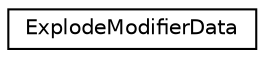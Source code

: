 digraph G
{
  edge [fontname="Helvetica",fontsize="10",labelfontname="Helvetica",labelfontsize="10"];
  node [fontname="Helvetica",fontsize="10",shape=record];
  rankdir=LR;
  Node1 [label="ExplodeModifierData",height=0.2,width=0.4,color="black", fillcolor="white", style="filled",URL="$de/dfb/structExplodeModifierData.html"];
}
